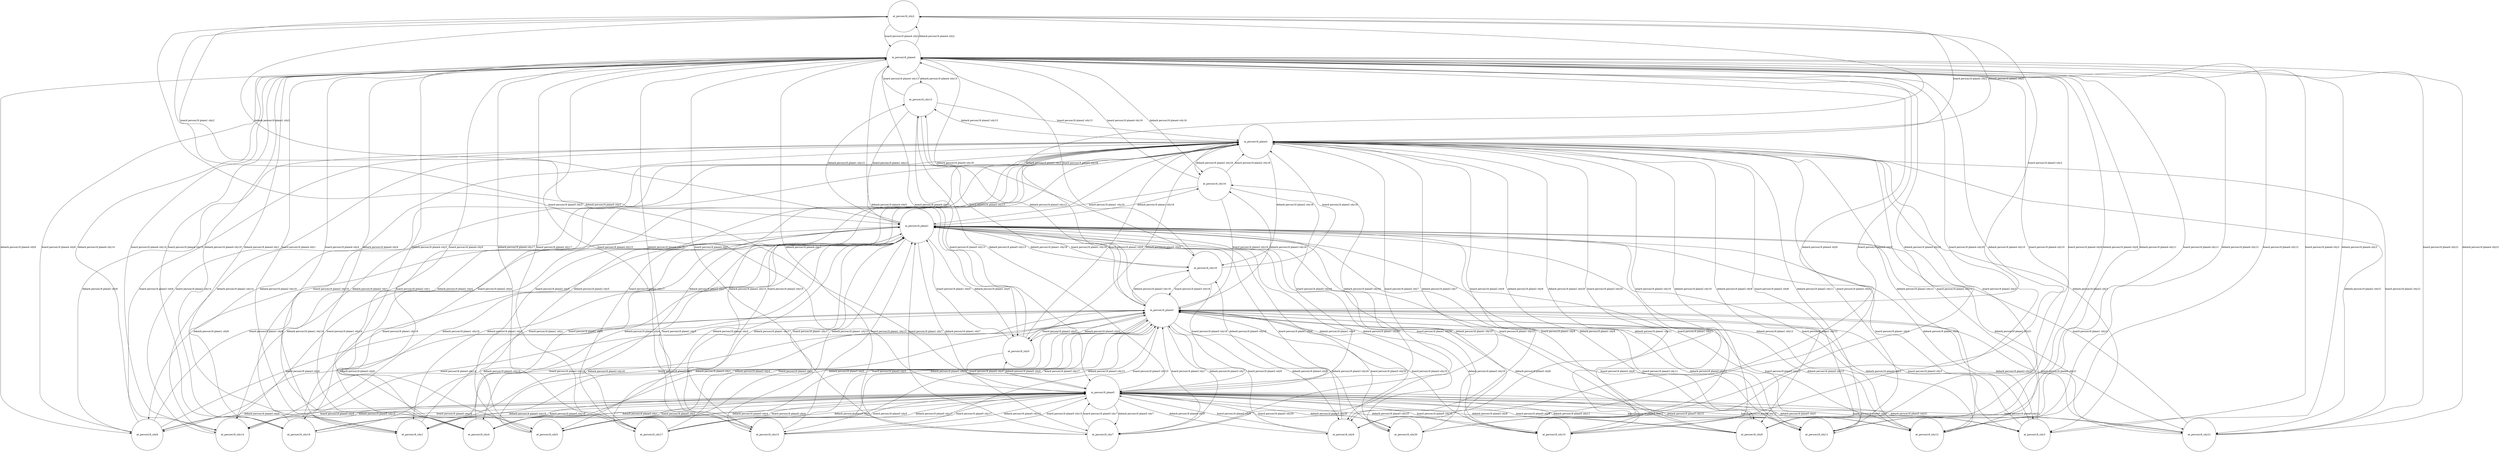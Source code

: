 digraph Tree {
	node [shape=circle, fontsize=14, color=black, fillcolor=white, fontcolor=black];
	 edge [style=solid, color=black];
at_person18_city2 [label="at_person18_city2"];
in_person18_plane4 [label="in_person18_plane4"];
in_person18_plane5 [label="in_person18_plane5"];
in_person18_plane3 [label="in_person18_plane3"];
in_person18_plane1 [label="in_person18_plane1"];
in_person18_plane2 [label="in_person18_plane2"];
at_person18_city8 [label="at_person18_city8"];
at_person18_city11 [label="at_person18_city11"];
at_person18_city6 [label="at_person18_city6"];
at_person18_city14 [label="at_person18_city14"];
at_person18_city19 [label="at_person18_city19"];
at_person18_city1 [label="at_person18_city1"];
at_person18_city3 [label="at_person18_city3"];
at_person18_city21 [label="at_person18_city21"];
at_person18_city4 [label="at_person18_city4"];
at_person18_city5 [label="at_person18_city5"];
at_person18_city17 [label="at_person18_city17"];
at_person18_city15 [label="at_person18_city15"];
at_person18_city7 [label="at_person18_city7"];
at_person18_city9 [label="at_person18_city9"];
at_person18_city20 [label="at_person18_city20"];
at_person18_city12 [label="at_person18_city12"];
at_person18_city10 [label="at_person18_city10"];
at_person18_city0 [label="at_person18_city0"];
at_person18_city18 [label="at_person18_city18"];
at_person18_city16 [label="at_person18_city16"];
at_person18_city13 [label="at_person18_city13"];
at_person18_city2 -> in_person18_plane4 [label="board person18 plane4 city2"];
at_person18_city2 -> in_person18_plane5 [label="board person18 plane5 city2"];
at_person18_city2 -> in_person18_plane3 [label="board person18 plane3 city2"];
at_person18_city2 -> in_person18_plane1 [label="board person18 plane1 city2"];
at_person18_city2 -> in_person18_plane2 [label="board person18 plane2 city2"];
at_person18_city8 -> in_person18_plane4 [label="board person18 plane4 city8"];
at_person18_city8 -> in_person18_plane5 [label="board person18 plane5 city8"];
at_person18_city8 -> in_person18_plane3 [label="board person18 plane3 city8"];
at_person18_city8 -> in_person18_plane1 [label="board person18 plane1 city8"];
at_person18_city8 -> in_person18_plane2 [label="board person18 plane2 city8"];
at_person18_city11 -> in_person18_plane4 [label="board person18 plane4 city11"];
at_person18_city11 -> in_person18_plane5 [label="board person18 plane5 city11"];
at_person18_city11 -> in_person18_plane3 [label="board person18 plane3 city11"];
at_person18_city11 -> in_person18_plane1 [label="board person18 plane1 city11"];
at_person18_city11 -> in_person18_plane2 [label="board person18 plane2 city11"];
in_person18_plane4 -> at_person18_city2 [label="debark person18 plane4 city2"];
in_person18_plane4 -> at_person18_city8 [label="debark person18 plane4 city8"];
in_person18_plane4 -> at_person18_city11 [label="debark person18 plane4 city11"];
in_person18_plane4 -> at_person18_city6 [label="debark person18 plane4 city6"];
in_person18_plane4 -> at_person18_city14 [label="debark person18 plane4 city14"];
in_person18_plane4 -> at_person18_city19 [label="debark person18 plane4 city19"];
in_person18_plane4 -> at_person18_city1 [label="debark person18 plane4 city1"];
in_person18_plane4 -> at_person18_city3 [label="debark person18 plane4 city3"];
in_person18_plane4 -> at_person18_city21 [label="debark person18 plane4 city21"];
in_person18_plane4 -> at_person18_city4 [label="debark person18 plane4 city4"];
in_person18_plane4 -> at_person18_city5 [label="debark person18 plane4 city5"];
in_person18_plane4 -> at_person18_city17 [label="debark person18 plane4 city17"];
in_person18_plane4 -> at_person18_city15 [label="debark person18 plane4 city15"];
in_person18_plane4 -> at_person18_city7 [label="debark person18 plane4 city7"];
in_person18_plane4 -> at_person18_city9 [label="debark person18 plane4 city9"];
in_person18_plane4 -> at_person18_city20 [label="debark person18 plane4 city20"];
in_person18_plane4 -> at_person18_city12 [label="debark person18 plane4 city12"];
in_person18_plane4 -> at_person18_city10 [label="debark person18 plane4 city10"];
in_person18_plane4 -> at_person18_city0 [label="debark person18 plane4 city0"];
in_person18_plane4 -> at_person18_city18 [label="debark person18 plane4 city18"];
in_person18_plane4 -> at_person18_city16 [label="debark person18 plane4 city16"];
in_person18_plane4 -> at_person18_city13 [label="debark person18 plane4 city13"];
at_person18_city6 -> in_person18_plane4 [label="board person18 plane4 city6"];
at_person18_city6 -> in_person18_plane5 [label="board person18 plane5 city6"];
at_person18_city6 -> in_person18_plane3 [label="board person18 plane3 city6"];
at_person18_city6 -> in_person18_plane1 [label="board person18 plane1 city6"];
at_person18_city6 -> in_person18_plane2 [label="board person18 plane2 city6"];
at_person18_city14 -> in_person18_plane4 [label="board person18 plane4 city14"];
at_person18_city14 -> in_person18_plane5 [label="board person18 plane5 city14"];
at_person18_city14 -> in_person18_plane3 [label="board person18 plane3 city14"];
at_person18_city14 -> in_person18_plane1 [label="board person18 plane1 city14"];
at_person18_city14 -> in_person18_plane2 [label="board person18 plane2 city14"];
in_person18_plane5 -> at_person18_city2 [label="debark person18 plane5 city2"];
in_person18_plane5 -> at_person18_city8 [label="debark person18 plane5 city8"];
in_person18_plane5 -> at_person18_city11 [label="debark person18 plane5 city11"];
in_person18_plane5 -> at_person18_city6 [label="debark person18 plane5 city6"];
in_person18_plane5 -> at_person18_city14 [label="debark person18 plane5 city14"];
in_person18_plane5 -> at_person18_city19 [label="debark person18 plane5 city19"];
in_person18_plane5 -> at_person18_city1 [label="debark person18 plane5 city1"];
in_person18_plane5 -> at_person18_city3 [label="debark person18 plane5 city3"];
in_person18_plane5 -> at_person18_city21 [label="debark person18 plane5 city21"];
in_person18_plane5 -> at_person18_city4 [label="debark person18 plane5 city4"];
in_person18_plane5 -> at_person18_city5 [label="debark person18 plane5 city5"];
in_person18_plane5 -> at_person18_city17 [label="debark person18 plane5 city17"];
in_person18_plane5 -> at_person18_city15 [label="debark person18 plane5 city15"];
in_person18_plane5 -> at_person18_city7 [label="debark person18 plane5 city7"];
in_person18_plane5 -> at_person18_city9 [label="debark person18 plane5 city9"];
in_person18_plane5 -> at_person18_city20 [label="debark person18 plane5 city20"];
in_person18_plane5 -> at_person18_city12 [label="debark person18 plane5 city12"];
in_person18_plane5 -> at_person18_city10 [label="debark person18 plane5 city10"];
in_person18_plane5 -> at_person18_city0 [label="debark person18 plane5 city0"];
in_person18_plane5 -> at_person18_city18 [label="debark person18 plane5 city18"];
in_person18_plane5 -> at_person18_city16 [label="debark person18 plane5 city16"];
in_person18_plane5 -> at_person18_city13 [label="debark person18 plane5 city13"];
at_person18_city19 -> in_person18_plane4 [label="board person18 plane4 city19"];
at_person18_city19 -> in_person18_plane5 [label="board person18 plane5 city19"];
at_person18_city19 -> in_person18_plane3 [label="board person18 plane3 city19"];
at_person18_city19 -> in_person18_plane1 [label="board person18 plane1 city19"];
at_person18_city19 -> in_person18_plane2 [label="board person18 plane2 city19"];
at_person18_city1 -> in_person18_plane4 [label="board person18 plane4 city1"];
at_person18_city1 -> in_person18_plane5 [label="board person18 plane5 city1"];
at_person18_city1 -> in_person18_plane3 [label="board person18 plane3 city1"];
at_person18_city1 -> in_person18_plane1 [label="board person18 plane1 city1"];
at_person18_city1 -> in_person18_plane2 [label="board person18 plane2 city1"];
at_person18_city3 -> in_person18_plane4 [label="board person18 plane4 city3"];
at_person18_city3 -> in_person18_plane5 [label="board person18 plane5 city3"];
at_person18_city3 -> in_person18_plane3 [label="board person18 plane3 city3"];
at_person18_city3 -> in_person18_plane1 [label="board person18 plane1 city3"];
at_person18_city3 -> in_person18_plane2 [label="board person18 plane2 city3"];
at_person18_city21 -> in_person18_plane4 [label="board person18 plane4 city21"];
at_person18_city21 -> in_person18_plane5 [label="board person18 plane5 city21"];
at_person18_city21 -> in_person18_plane3 [label="board person18 plane3 city21"];
at_person18_city21 -> in_person18_plane1 [label="board person18 plane1 city21"];
at_person18_city21 -> in_person18_plane2 [label="board person18 plane2 city21"];
at_person18_city4 -> in_person18_plane4 [label="board person18 plane4 city4"];
at_person18_city4 -> in_person18_plane5 [label="board person18 plane5 city4"];
at_person18_city4 -> in_person18_plane3 [label="board person18 plane3 city4"];
at_person18_city4 -> in_person18_plane1 [label="board person18 plane1 city4"];
at_person18_city4 -> in_person18_plane2 [label="board person18 plane2 city4"];
at_person18_city5 -> in_person18_plane4 [label="board person18 plane4 city5"];
at_person18_city5 -> in_person18_plane5 [label="board person18 plane5 city5"];
at_person18_city5 -> in_person18_plane3 [label="board person18 plane3 city5"];
at_person18_city5 -> in_person18_plane1 [label="board person18 plane1 city5"];
at_person18_city5 -> in_person18_plane2 [label="board person18 plane2 city5"];
at_person18_city17 -> in_person18_plane4 [label="board person18 plane4 city17"];
at_person18_city17 -> in_person18_plane5 [label="board person18 plane5 city17"];
at_person18_city17 -> in_person18_plane3 [label="board person18 plane3 city17"];
at_person18_city17 -> in_person18_plane1 [label="board person18 plane1 city17"];
at_person18_city17 -> in_person18_plane2 [label="board person18 plane2 city17"];
in_person18_plane3 -> at_person18_city2 [label="debark person18 plane3 city2"];
in_person18_plane3 -> at_person18_city8 [label="debark person18 plane3 city8"];
in_person18_plane3 -> at_person18_city11 [label="debark person18 plane3 city11"];
in_person18_plane3 -> at_person18_city6 [label="debark person18 plane3 city6"];
in_person18_plane3 -> at_person18_city14 [label="debark person18 plane3 city14"];
in_person18_plane3 -> at_person18_city19 [label="debark person18 plane3 city19"];
in_person18_plane3 -> at_person18_city1 [label="debark person18 plane3 city1"];
in_person18_plane3 -> at_person18_city3 [label="debark person18 plane3 city3"];
in_person18_plane3 -> at_person18_city21 [label="debark person18 plane3 city21"];
in_person18_plane3 -> at_person18_city4 [label="debark person18 plane3 city4"];
in_person18_plane3 -> at_person18_city5 [label="debark person18 plane3 city5"];
in_person18_plane3 -> at_person18_city17 [label="debark person18 plane3 city17"];
in_person18_plane3 -> at_person18_city15 [label="debark person18 plane3 city15"];
in_person18_plane3 -> at_person18_city7 [label="debark person18 plane3 city7"];
in_person18_plane3 -> at_person18_city9 [label="debark person18 plane3 city9"];
in_person18_plane3 -> at_person18_city20 [label="debark person18 plane3 city20"];
in_person18_plane3 -> at_person18_city12 [label="debark person18 plane3 city12"];
in_person18_plane3 -> at_person18_city10 [label="debark person18 plane3 city10"];
in_person18_plane3 -> at_person18_city0 [label="debark person18 plane3 city0"];
in_person18_plane3 -> at_person18_city18 [label="debark person18 plane3 city18"];
in_person18_plane3 -> at_person18_city16 [label="debark person18 plane3 city16"];
in_person18_plane3 -> at_person18_city13 [label="debark person18 plane3 city13"];
at_person18_city15 -> in_person18_plane4 [label="board person18 plane4 city15"];
at_person18_city15 -> in_person18_plane5 [label="board person18 plane5 city15"];
at_person18_city15 -> in_person18_plane3 [label="board person18 plane3 city15"];
at_person18_city15 -> in_person18_plane1 [label="board person18 plane1 city15"];
at_person18_city15 -> in_person18_plane2 [label="board person18 plane2 city15"];
at_person18_city7 -> in_person18_plane4 [label="board person18 plane4 city7"];
at_person18_city7 -> in_person18_plane5 [label="board person18 plane5 city7"];
at_person18_city7 -> in_person18_plane3 [label="board person18 plane3 city7"];
at_person18_city7 -> in_person18_plane1 [label="board person18 plane1 city7"];
at_person18_city7 -> in_person18_plane2 [label="board person18 plane2 city7"];
at_person18_city9 -> in_person18_plane4 [label="board person18 plane4 city9"];
at_person18_city9 -> in_person18_plane5 [label="board person18 plane5 city9"];
at_person18_city9 -> in_person18_plane3 [label="board person18 plane3 city9"];
at_person18_city9 -> in_person18_plane1 [label="board person18 plane1 city9"];
at_person18_city9 -> in_person18_plane2 [label="board person18 plane2 city9"];
at_person18_city20 -> in_person18_plane4 [label="board person18 plane4 city20"];
at_person18_city20 -> in_person18_plane5 [label="board person18 plane5 city20"];
at_person18_city20 -> in_person18_plane3 [label="board person18 plane3 city20"];
at_person18_city20 -> in_person18_plane1 [label="board person18 plane1 city20"];
at_person18_city20 -> in_person18_plane2 [label="board person18 plane2 city20"];
at_person18_city12 -> in_person18_plane4 [label="board person18 plane4 city12"];
at_person18_city12 -> in_person18_plane5 [label="board person18 plane5 city12"];
at_person18_city12 -> in_person18_plane3 [label="board person18 plane3 city12"];
at_person18_city12 -> in_person18_plane1 [label="board person18 plane1 city12"];
at_person18_city12 -> in_person18_plane2 [label="board person18 plane2 city12"];
at_person18_city10 -> in_person18_plane4 [label="board person18 plane4 city10"];
at_person18_city10 -> in_person18_plane5 [label="board person18 plane5 city10"];
at_person18_city10 -> in_person18_plane3 [label="board person18 plane3 city10"];
at_person18_city10 -> in_person18_plane1 [label="board person18 plane1 city10"];
at_person18_city10 -> in_person18_plane2 [label="board person18 plane2 city10"];
in_person18_plane1 -> at_person18_city2 [label="debark person18 plane1 city2"];
in_person18_plane1 -> at_person18_city8 [label="debark person18 plane1 city8"];
in_person18_plane1 -> at_person18_city11 [label="debark person18 plane1 city11"];
in_person18_plane1 -> at_person18_city6 [label="debark person18 plane1 city6"];
in_person18_plane1 -> at_person18_city14 [label="debark person18 plane1 city14"];
in_person18_plane1 -> at_person18_city19 [label="debark person18 plane1 city19"];
in_person18_plane1 -> at_person18_city1 [label="debark person18 plane1 city1"];
in_person18_plane1 -> at_person18_city3 [label="debark person18 plane1 city3"];
in_person18_plane1 -> at_person18_city21 [label="debark person18 plane1 city21"];
in_person18_plane1 -> at_person18_city4 [label="debark person18 plane1 city4"];
in_person18_plane1 -> at_person18_city5 [label="debark person18 plane1 city5"];
in_person18_plane1 -> at_person18_city17 [label="debark person18 plane1 city17"];
in_person18_plane1 -> at_person18_city15 [label="debark person18 plane1 city15"];
in_person18_plane1 -> at_person18_city7 [label="debark person18 plane1 city7"];
in_person18_plane1 -> at_person18_city9 [label="debark person18 plane1 city9"];
in_person18_plane1 -> at_person18_city20 [label="debark person18 plane1 city20"];
in_person18_plane1 -> at_person18_city12 [label="debark person18 plane1 city12"];
in_person18_plane1 -> at_person18_city10 [label="debark person18 plane1 city10"];
in_person18_plane1 -> at_person18_city0 [label="debark person18 plane1 city0"];
in_person18_plane1 -> at_person18_city18 [label="debark person18 plane1 city18"];
in_person18_plane1 -> at_person18_city16 [label="debark person18 plane1 city16"];
in_person18_plane1 -> at_person18_city13 [label="debark person18 plane1 city13"];
at_person18_city0 -> in_person18_plane4 [label="board person18 plane4 city0"];
at_person18_city0 -> in_person18_plane5 [label="board person18 plane5 city0"];
at_person18_city0 -> in_person18_plane3 [label="board person18 plane3 city0"];
at_person18_city0 -> in_person18_plane1 [label="board person18 plane1 city0"];
at_person18_city0 -> in_person18_plane2 [label="board person18 plane2 city0"];
in_person18_plane2 -> at_person18_city2 [label="debark person18 plane2 city2"];
in_person18_plane2 -> at_person18_city8 [label="debark person18 plane2 city8"];
in_person18_plane2 -> at_person18_city11 [label="debark person18 plane2 city11"];
in_person18_plane2 -> at_person18_city6 [label="debark person18 plane2 city6"];
in_person18_plane2 -> at_person18_city14 [label="debark person18 plane2 city14"];
in_person18_plane2 -> at_person18_city19 [label="debark person18 plane2 city19"];
in_person18_plane2 -> at_person18_city1 [label="debark person18 plane2 city1"];
in_person18_plane2 -> at_person18_city3 [label="debark person18 plane2 city3"];
in_person18_plane2 -> at_person18_city21 [label="debark person18 plane2 city21"];
in_person18_plane2 -> at_person18_city4 [label="debark person18 plane2 city4"];
in_person18_plane2 -> at_person18_city5 [label="debark person18 plane2 city5"];
in_person18_plane2 -> at_person18_city17 [label="debark person18 plane2 city17"];
in_person18_plane2 -> at_person18_city15 [label="debark person18 plane2 city15"];
in_person18_plane2 -> at_person18_city7 [label="debark person18 plane2 city7"];
in_person18_plane2 -> at_person18_city9 [label="debark person18 plane2 city9"];
in_person18_plane2 -> at_person18_city20 [label="debark person18 plane2 city20"];
in_person18_plane2 -> at_person18_city12 [label="debark person18 plane2 city12"];
in_person18_plane2 -> at_person18_city10 [label="debark person18 plane2 city10"];
in_person18_plane2 -> at_person18_city0 [label="debark person18 plane2 city0"];
in_person18_plane2 -> at_person18_city18 [label="debark person18 plane2 city18"];
in_person18_plane2 -> at_person18_city16 [label="debark person18 plane2 city16"];
in_person18_plane2 -> at_person18_city13 [label="debark person18 plane2 city13"];
at_person18_city18 -> in_person18_plane4 [label="board person18 plane4 city18"];
at_person18_city18 -> in_person18_plane5 [label="board person18 plane5 city18"];
at_person18_city18 -> in_person18_plane3 [label="board person18 plane3 city18"];
at_person18_city18 -> in_person18_plane1 [label="board person18 plane1 city18"];
at_person18_city18 -> in_person18_plane2 [label="board person18 plane2 city18"];
at_person18_city16 -> in_person18_plane4 [label="board person18 plane4 city16"];
at_person18_city16 -> in_person18_plane5 [label="board person18 plane5 city16"];
at_person18_city16 -> in_person18_plane3 [label="board person18 plane3 city16"];
at_person18_city16 -> in_person18_plane1 [label="board person18 plane1 city16"];
at_person18_city16 -> in_person18_plane2 [label="board person18 plane2 city16"];
at_person18_city13 -> in_person18_plane4 [label="board person18 plane4 city13"];
at_person18_city13 -> in_person18_plane5 [label="board person18 plane5 city13"];
at_person18_city13 -> in_person18_plane3 [label="board person18 plane3 city13"];
at_person18_city13 -> in_person18_plane1 [label="board person18 plane1 city13"];
at_person18_city13 -> in_person18_plane2 [label="board person18 plane2 city13"];
}
